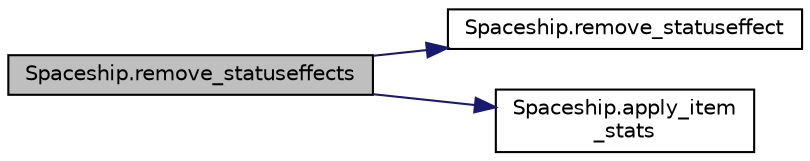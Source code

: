 digraph "Spaceship.remove_statuseffects"
{
  edge [fontname="Helvetica",fontsize="10",labelfontname="Helvetica",labelfontsize="10"];
  node [fontname="Helvetica",fontsize="10",shape=record];
  rankdir="LR";
  Node115 [label="Spaceship.remove_statuseffects",height=0.2,width=0.4,color="black", fillcolor="grey75", style="filled", fontcolor="black"];
  Node115 -> Node116 [color="midnightblue",fontsize="10",style="solid",fontname="Helvetica"];
  Node116 [label="Spaceship.remove_statuseffect",height=0.2,width=0.4,color="black", fillcolor="white", style="filled",URL="$class_spaceship.html#acc4b097a3bfdc0cbefe00246dbbcb534",tooltip="Entfernt einen speziellen StatusEffect "];
  Node115 -> Node117 [color="midnightblue",fontsize="10",style="solid",fontname="Helvetica"];
  Node117 [label="Spaceship.apply_item\l_stats",height=0.2,width=0.4,color="black", fillcolor="white", style="filled",URL="$class_spaceship.html#a465e9ba15923826055b2fd43be83d635",tooltip="Setzt die Schild- und Geschwindigkeitswerte den Items entsprechend fest "];
}

